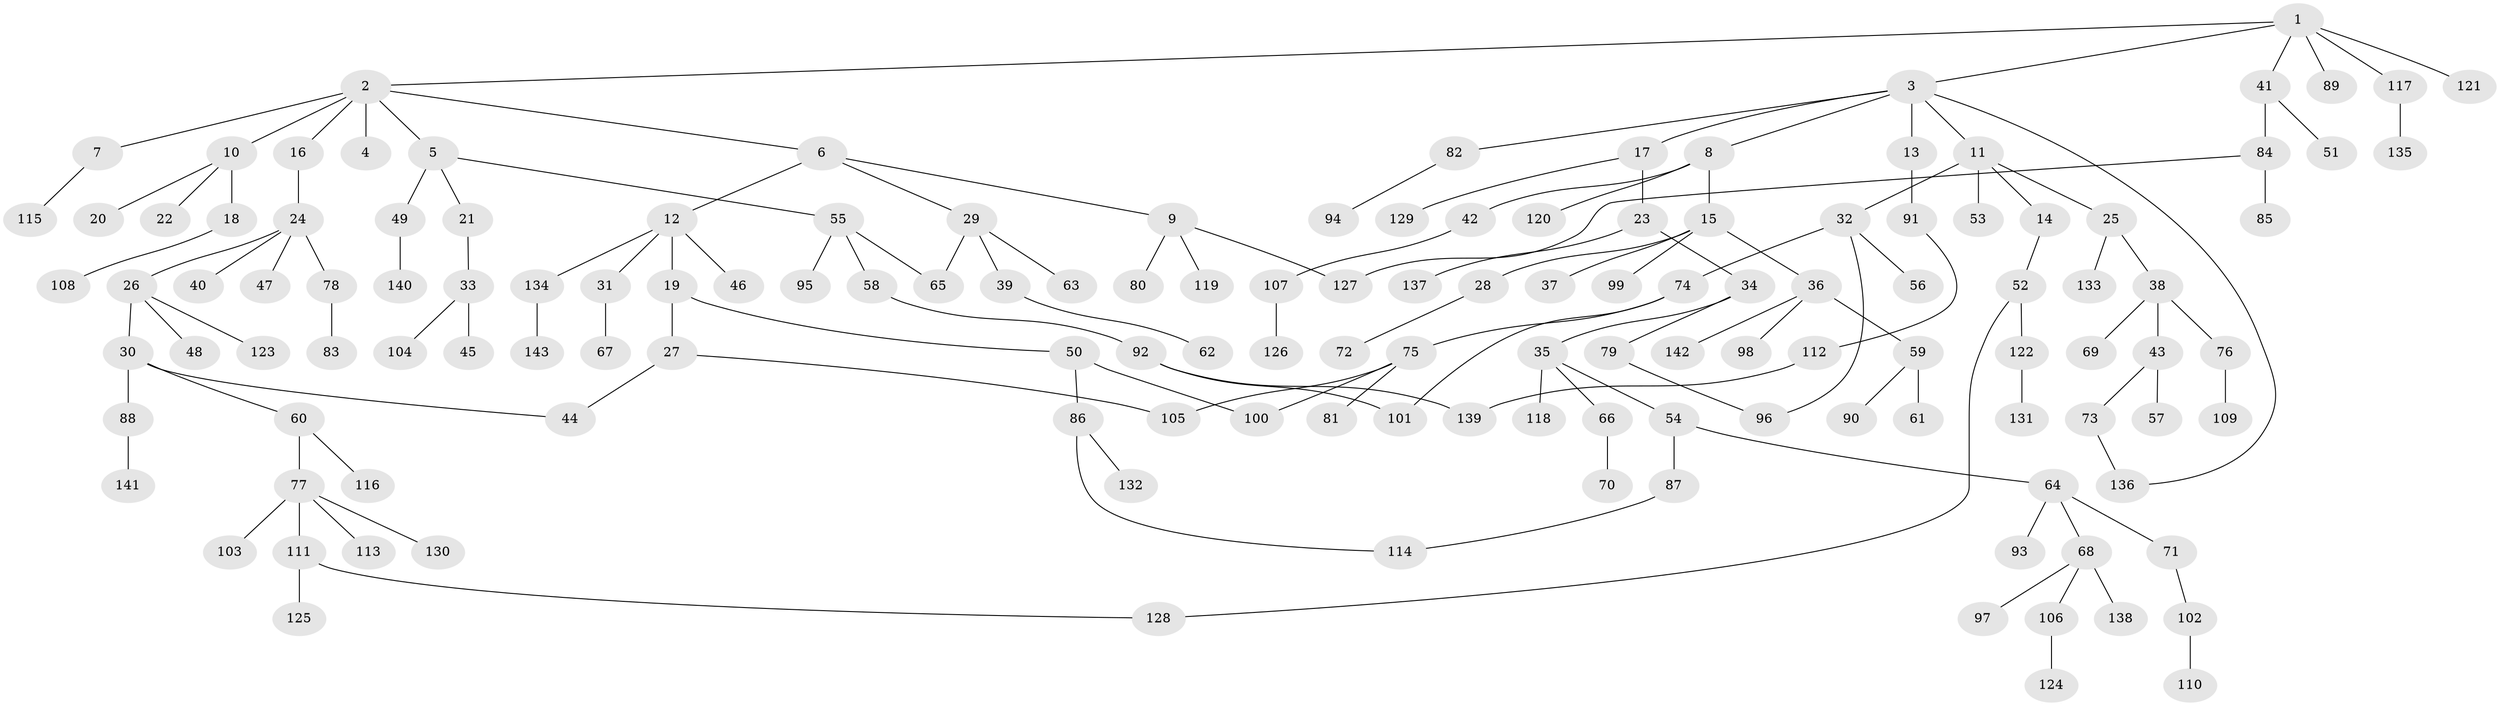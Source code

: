 // coarse degree distribution, {11: 0.011764705882352941, 10: 0.011764705882352941, 1: 0.5058823529411764, 5: 0.047058823529411764, 7: 0.023529411764705882, 2: 0.21176470588235294, 6: 0.011764705882352941, 4: 0.058823529411764705, 3: 0.11764705882352941}
// Generated by graph-tools (version 1.1) at 2025/17/03/04/25 18:17:09]
// undirected, 143 vertices, 153 edges
graph export_dot {
graph [start="1"]
  node [color=gray90,style=filled];
  1;
  2;
  3;
  4;
  5;
  6;
  7;
  8;
  9;
  10;
  11;
  12;
  13;
  14;
  15;
  16;
  17;
  18;
  19;
  20;
  21;
  22;
  23;
  24;
  25;
  26;
  27;
  28;
  29;
  30;
  31;
  32;
  33;
  34;
  35;
  36;
  37;
  38;
  39;
  40;
  41;
  42;
  43;
  44;
  45;
  46;
  47;
  48;
  49;
  50;
  51;
  52;
  53;
  54;
  55;
  56;
  57;
  58;
  59;
  60;
  61;
  62;
  63;
  64;
  65;
  66;
  67;
  68;
  69;
  70;
  71;
  72;
  73;
  74;
  75;
  76;
  77;
  78;
  79;
  80;
  81;
  82;
  83;
  84;
  85;
  86;
  87;
  88;
  89;
  90;
  91;
  92;
  93;
  94;
  95;
  96;
  97;
  98;
  99;
  100;
  101;
  102;
  103;
  104;
  105;
  106;
  107;
  108;
  109;
  110;
  111;
  112;
  113;
  114;
  115;
  116;
  117;
  118;
  119;
  120;
  121;
  122;
  123;
  124;
  125;
  126;
  127;
  128;
  129;
  130;
  131;
  132;
  133;
  134;
  135;
  136;
  137;
  138;
  139;
  140;
  141;
  142;
  143;
  1 -- 2;
  1 -- 3;
  1 -- 41;
  1 -- 89;
  1 -- 117;
  1 -- 121;
  2 -- 4;
  2 -- 5;
  2 -- 6;
  2 -- 7;
  2 -- 10;
  2 -- 16;
  3 -- 8;
  3 -- 11;
  3 -- 13;
  3 -- 17;
  3 -- 82;
  3 -- 136;
  5 -- 21;
  5 -- 49;
  5 -- 55;
  6 -- 9;
  6 -- 12;
  6 -- 29;
  7 -- 115;
  8 -- 15;
  8 -- 42;
  8 -- 120;
  9 -- 80;
  9 -- 119;
  9 -- 127;
  10 -- 18;
  10 -- 20;
  10 -- 22;
  11 -- 14;
  11 -- 25;
  11 -- 32;
  11 -- 53;
  12 -- 19;
  12 -- 31;
  12 -- 46;
  12 -- 134;
  13 -- 91;
  14 -- 52;
  15 -- 28;
  15 -- 36;
  15 -- 37;
  15 -- 99;
  16 -- 24;
  17 -- 23;
  17 -- 129;
  18 -- 108;
  19 -- 27;
  19 -- 50;
  21 -- 33;
  23 -- 34;
  23 -- 137;
  24 -- 26;
  24 -- 40;
  24 -- 47;
  24 -- 78;
  25 -- 38;
  25 -- 133;
  26 -- 30;
  26 -- 48;
  26 -- 123;
  27 -- 44;
  27 -- 105;
  28 -- 72;
  29 -- 39;
  29 -- 63;
  29 -- 65;
  30 -- 60;
  30 -- 88;
  30 -- 44;
  31 -- 67;
  32 -- 56;
  32 -- 74;
  32 -- 96;
  33 -- 45;
  33 -- 104;
  34 -- 35;
  34 -- 79;
  35 -- 54;
  35 -- 66;
  35 -- 118;
  36 -- 59;
  36 -- 98;
  36 -- 142;
  38 -- 43;
  38 -- 69;
  38 -- 76;
  39 -- 62;
  41 -- 51;
  41 -- 84;
  42 -- 107;
  43 -- 57;
  43 -- 73;
  49 -- 140;
  50 -- 86;
  50 -- 100;
  52 -- 122;
  52 -- 128;
  54 -- 64;
  54 -- 87;
  55 -- 58;
  55 -- 65;
  55 -- 95;
  58 -- 92;
  59 -- 61;
  59 -- 90;
  60 -- 77;
  60 -- 116;
  64 -- 68;
  64 -- 71;
  64 -- 93;
  66 -- 70;
  68 -- 97;
  68 -- 106;
  68 -- 138;
  71 -- 102;
  73 -- 136;
  74 -- 75;
  74 -- 101;
  75 -- 81;
  75 -- 105;
  75 -- 100;
  76 -- 109;
  77 -- 103;
  77 -- 111;
  77 -- 113;
  77 -- 130;
  78 -- 83;
  79 -- 96;
  82 -- 94;
  84 -- 85;
  84 -- 127;
  86 -- 114;
  86 -- 132;
  87 -- 114;
  88 -- 141;
  91 -- 112;
  92 -- 101;
  92 -- 139;
  102 -- 110;
  106 -- 124;
  107 -- 126;
  111 -- 125;
  111 -- 128;
  112 -- 139;
  117 -- 135;
  122 -- 131;
  134 -- 143;
}
